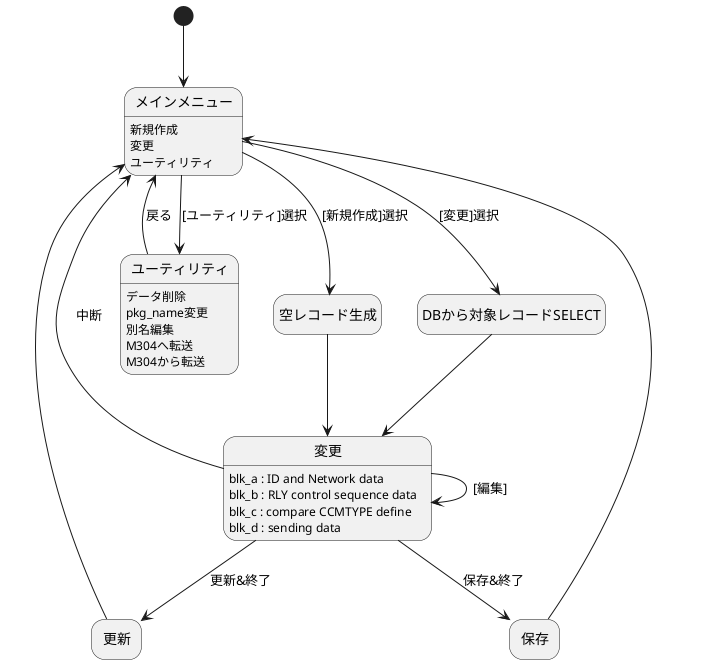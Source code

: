 @startuml
hide empty description
[*] --> メインメニュー

state メインメニュー  {
    メインメニュー : 新規作成
    メインメニュー : 変更
    メインメニュー : ユーティリティ
}

メインメニュー --> 空レコード生成 : [新規作成]選択
メインメニュー --> DBから対象レコードSELECT : [変更]選択
空レコード生成 --> 変更
DBから対象レコードSELECT --> 変更
メインメニュー --> ユーティリティ : [ユーティリティ]選択
ユーティリティ --> メインメニュー : 戻る
変更 --> メインメニュー : 中断
変更 --> 更新 : 更新&終了
更新 --> メインメニュー
変更 --> 保存 : 保存&終了
保存 --> メインメニュー

state ユーティリティ {
    ユーティリティ : データ削除
    ユーティリティ : pkg_name変更
    ユーティリティ : 別名編集
    ユーティリティ : M304へ転送
    ユーティリティ : M304から転送
}

state 変更 {
    変更 : blk_a : ID and Network data
    変更 : blk_b : RLY control sequence data
    変更 : blk_c : compare CCMTYPE define
    変更 : blk_d : sending data
}
変更 --> 変更 : [編集]
@enduml